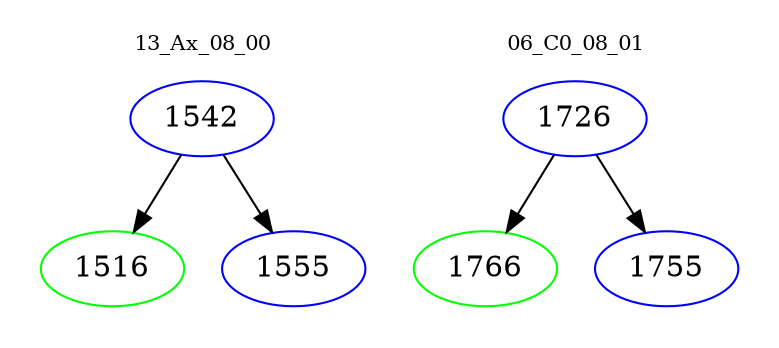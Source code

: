digraph{
subgraph cluster_0 {
color = white
label = "13_Ax_08_00";
fontsize=10;
T0_1542 [label="1542", color="blue"]
T0_1542 -> T0_1516 [color="black"]
T0_1516 [label="1516", color="green"]
T0_1542 -> T0_1555 [color="black"]
T0_1555 [label="1555", color="blue"]
}
subgraph cluster_1 {
color = white
label = "06_C0_08_01";
fontsize=10;
T1_1726 [label="1726", color="blue"]
T1_1726 -> T1_1766 [color="black"]
T1_1766 [label="1766", color="green"]
T1_1726 -> T1_1755 [color="black"]
T1_1755 [label="1755", color="blue"]
}
}

